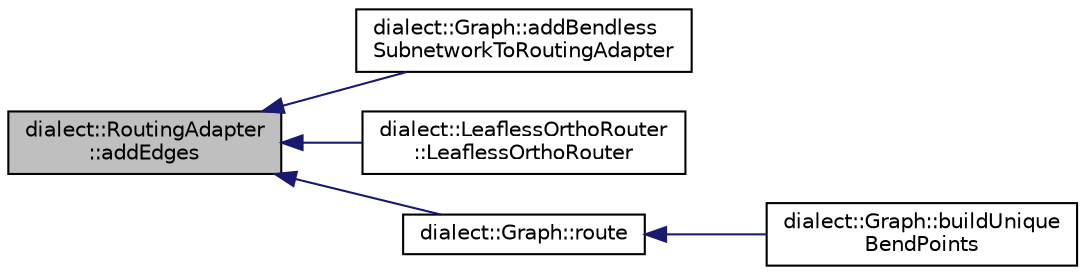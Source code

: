 digraph "dialect::RoutingAdapter::addEdges"
{
  edge [fontname="Helvetica",fontsize="10",labelfontname="Helvetica",labelfontsize="10"];
  node [fontname="Helvetica",fontsize="10",shape=record];
  rankdir="LR";
  Node4 [label="dialect::RoutingAdapter\l::addEdges",height=0.2,width=0.4,color="black", fillcolor="grey75", style="filled", fontcolor="black"];
  Node4 -> Node5 [dir="back",color="midnightblue",fontsize="10",style="solid",fontname="Helvetica"];
  Node5 [label="dialect::Graph::addBendless\lSubnetworkToRoutingAdapter",height=0.2,width=0.4,color="black", fillcolor="white", style="filled",URL="$classdialect_1_1Graph.html#af84d080b9c143ea05307912dd1cdfda9",tooltip="Add all Nodes, and all those Edges having no bend nodes within them, to a given RoutingAdapter. This is useful when precisely those Edges are viewed as needing a route which do not already have any bend nodes. "];
  Node4 -> Node6 [dir="back",color="midnightblue",fontsize="10",style="solid",fontname="Helvetica"];
  Node6 [label="dialect::LeaflessOrthoRouter\l::LeaflessOrthoRouter",height=0.2,width=0.4,color="black", fillcolor="white", style="filled",URL="$classdialect_1_1LeaflessOrthoRouter.html#af679a8ea90e4f0ef30a22cb89afc4dbd",tooltip="Standard constructor. "];
  Node4 -> Node7 [dir="back",color="midnightblue",fontsize="10",style="solid",fontname="Helvetica"];
  Node7 [label="dialect::Graph::route",height=0.2,width=0.4,color="black", fillcolor="white", style="filled",URL="$classdialect_1_1Graph.html#a06192e3eaecef5bf6a1e11e62502622f",tooltip="Do a libavoid connector routing on all Edges in the Graph. "];
  Node7 -> Node8 [dir="back",color="midnightblue",fontsize="10",style="solid",fontname="Helvetica"];
  Node8 [label="dialect::Graph::buildUnique\lBendPoints",height=0.2,width=0.4,color="black", fillcolor="white", style="filled",URL="$classdialect_1_1Graph.html#a8493b1e54c6eb3b2eb732854f8f0d734",tooltip="Build and return Nodes representing every point at which any Edge has a bend in its connector route..."];
}
